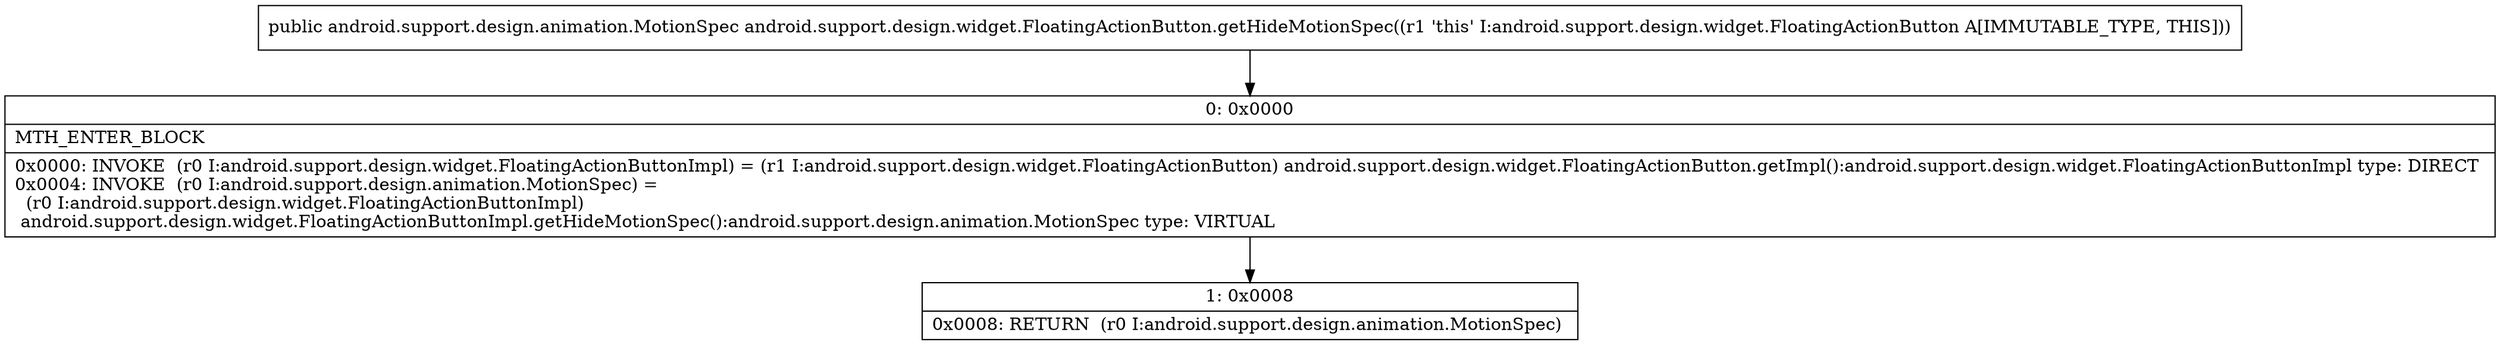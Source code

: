 digraph "CFG forandroid.support.design.widget.FloatingActionButton.getHideMotionSpec()Landroid\/support\/design\/animation\/MotionSpec;" {
Node_0 [shape=record,label="{0\:\ 0x0000|MTH_ENTER_BLOCK\l|0x0000: INVOKE  (r0 I:android.support.design.widget.FloatingActionButtonImpl) = (r1 I:android.support.design.widget.FloatingActionButton) android.support.design.widget.FloatingActionButton.getImpl():android.support.design.widget.FloatingActionButtonImpl type: DIRECT \l0x0004: INVOKE  (r0 I:android.support.design.animation.MotionSpec) = \l  (r0 I:android.support.design.widget.FloatingActionButtonImpl)\l android.support.design.widget.FloatingActionButtonImpl.getHideMotionSpec():android.support.design.animation.MotionSpec type: VIRTUAL \l}"];
Node_1 [shape=record,label="{1\:\ 0x0008|0x0008: RETURN  (r0 I:android.support.design.animation.MotionSpec) \l}"];
MethodNode[shape=record,label="{public android.support.design.animation.MotionSpec android.support.design.widget.FloatingActionButton.getHideMotionSpec((r1 'this' I:android.support.design.widget.FloatingActionButton A[IMMUTABLE_TYPE, THIS])) }"];
MethodNode -> Node_0;
Node_0 -> Node_1;
}

